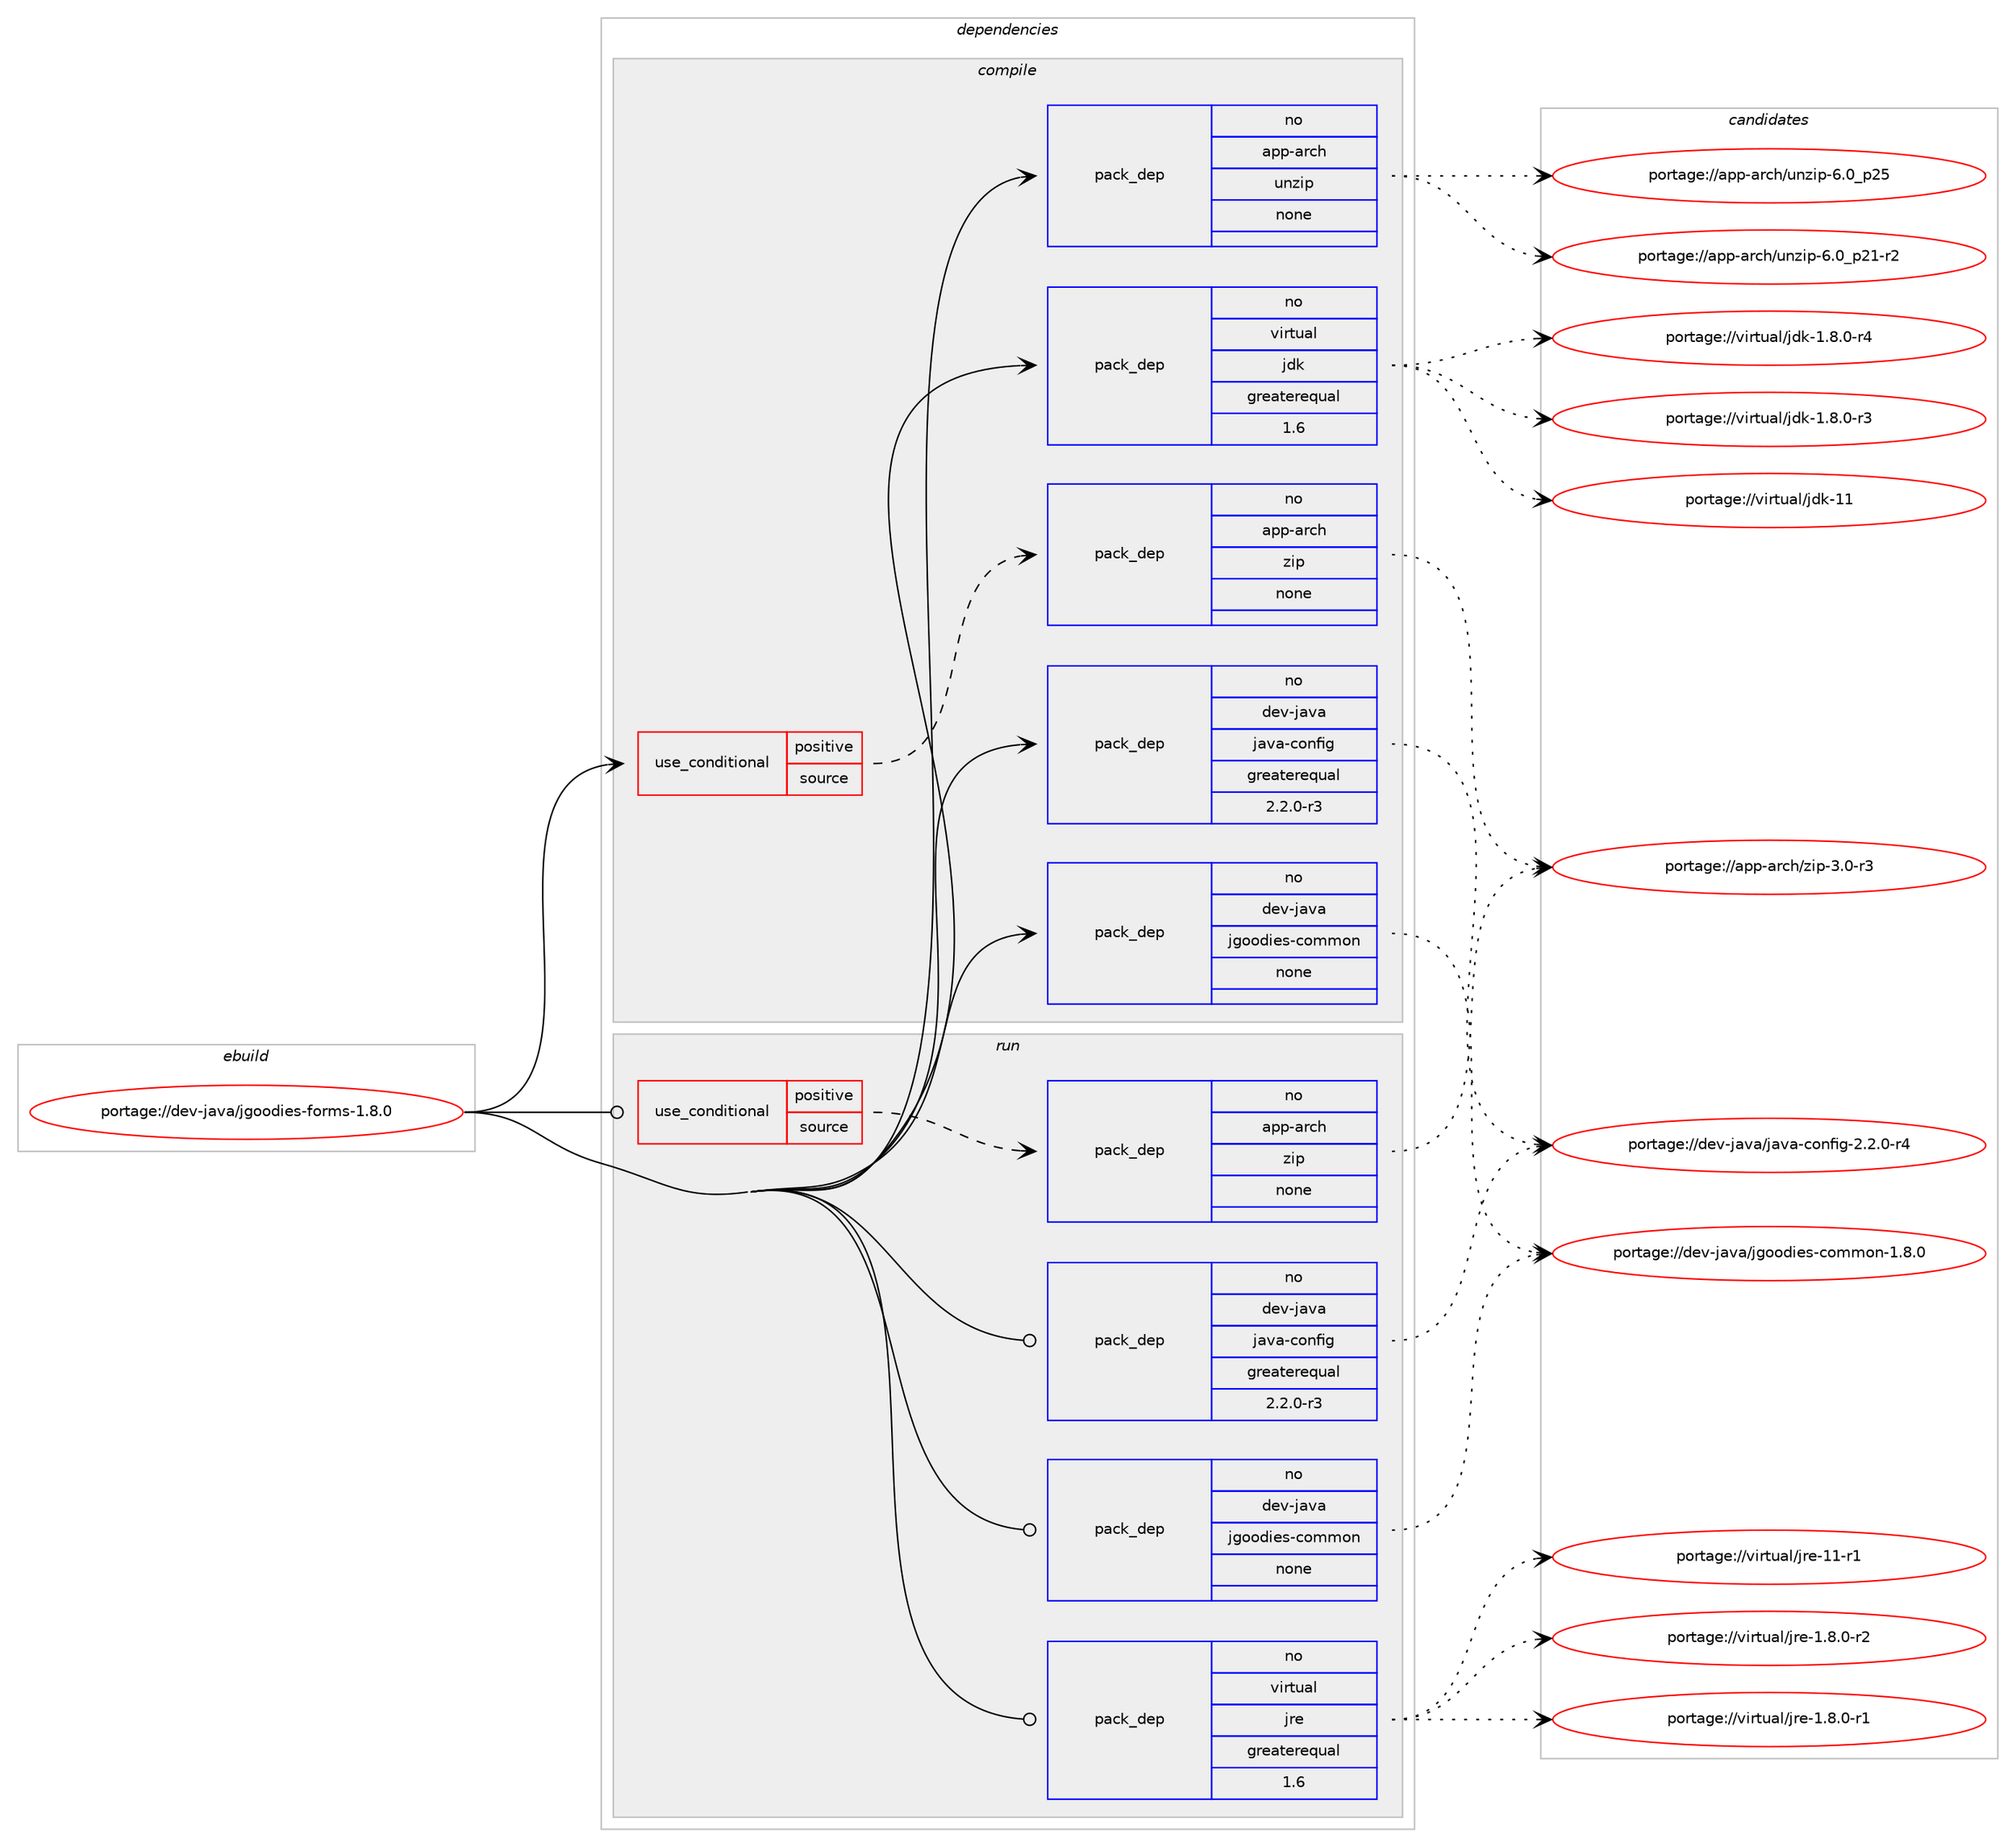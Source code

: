 digraph prolog {

# *************
# Graph options
# *************

newrank=true;
concentrate=true;
compound=true;
graph [rankdir=LR,fontname=Helvetica,fontsize=10,ranksep=1.5];#, ranksep=2.5, nodesep=0.2];
edge  [arrowhead=vee];
node  [fontname=Helvetica,fontsize=10];

# **********
# The ebuild
# **********

subgraph cluster_leftcol {
color=gray;
label=<<i>ebuild</i>>;
id [label="portage://dev-java/jgoodies-forms-1.8.0", color=red, width=4, href="../dev-java/jgoodies-forms-1.8.0.svg"];
}

# ****************
# The dependencies
# ****************

subgraph cluster_midcol {
color=gray;
label=<<i>dependencies</i>>;
subgraph cluster_compile {
fillcolor="#eeeeee";
style=filled;
label=<<i>compile</i>>;
subgraph cond129781 {
dependency529464 [label=<<TABLE BORDER="0" CELLBORDER="1" CELLSPACING="0" CELLPADDING="4"><TR><TD ROWSPAN="3" CELLPADDING="10">use_conditional</TD></TR><TR><TD>positive</TD></TR><TR><TD>source</TD></TR></TABLE>>, shape=none, color=red];
subgraph pack394072 {
dependency529465 [label=<<TABLE BORDER="0" CELLBORDER="1" CELLSPACING="0" CELLPADDING="4" WIDTH="220"><TR><TD ROWSPAN="6" CELLPADDING="30">pack_dep</TD></TR><TR><TD WIDTH="110">no</TD></TR><TR><TD>app-arch</TD></TR><TR><TD>zip</TD></TR><TR><TD>none</TD></TR><TR><TD></TD></TR></TABLE>>, shape=none, color=blue];
}
dependency529464:e -> dependency529465:w [weight=20,style="dashed",arrowhead="vee"];
}
id:e -> dependency529464:w [weight=20,style="solid",arrowhead="vee"];
subgraph pack394073 {
dependency529466 [label=<<TABLE BORDER="0" CELLBORDER="1" CELLSPACING="0" CELLPADDING="4" WIDTH="220"><TR><TD ROWSPAN="6" CELLPADDING="30">pack_dep</TD></TR><TR><TD WIDTH="110">no</TD></TR><TR><TD>app-arch</TD></TR><TR><TD>unzip</TD></TR><TR><TD>none</TD></TR><TR><TD></TD></TR></TABLE>>, shape=none, color=blue];
}
id:e -> dependency529466:w [weight=20,style="solid",arrowhead="vee"];
subgraph pack394074 {
dependency529467 [label=<<TABLE BORDER="0" CELLBORDER="1" CELLSPACING="0" CELLPADDING="4" WIDTH="220"><TR><TD ROWSPAN="6" CELLPADDING="30">pack_dep</TD></TR><TR><TD WIDTH="110">no</TD></TR><TR><TD>dev-java</TD></TR><TR><TD>java-config</TD></TR><TR><TD>greaterequal</TD></TR><TR><TD>2.2.0-r3</TD></TR></TABLE>>, shape=none, color=blue];
}
id:e -> dependency529467:w [weight=20,style="solid",arrowhead="vee"];
subgraph pack394075 {
dependency529468 [label=<<TABLE BORDER="0" CELLBORDER="1" CELLSPACING="0" CELLPADDING="4" WIDTH="220"><TR><TD ROWSPAN="6" CELLPADDING="30">pack_dep</TD></TR><TR><TD WIDTH="110">no</TD></TR><TR><TD>dev-java</TD></TR><TR><TD>jgoodies-common</TD></TR><TR><TD>none</TD></TR><TR><TD></TD></TR></TABLE>>, shape=none, color=blue];
}
id:e -> dependency529468:w [weight=20,style="solid",arrowhead="vee"];
subgraph pack394076 {
dependency529469 [label=<<TABLE BORDER="0" CELLBORDER="1" CELLSPACING="0" CELLPADDING="4" WIDTH="220"><TR><TD ROWSPAN="6" CELLPADDING="30">pack_dep</TD></TR><TR><TD WIDTH="110">no</TD></TR><TR><TD>virtual</TD></TR><TR><TD>jdk</TD></TR><TR><TD>greaterequal</TD></TR><TR><TD>1.6</TD></TR></TABLE>>, shape=none, color=blue];
}
id:e -> dependency529469:w [weight=20,style="solid",arrowhead="vee"];
}
subgraph cluster_compileandrun {
fillcolor="#eeeeee";
style=filled;
label=<<i>compile and run</i>>;
}
subgraph cluster_run {
fillcolor="#eeeeee";
style=filled;
label=<<i>run</i>>;
subgraph cond129782 {
dependency529470 [label=<<TABLE BORDER="0" CELLBORDER="1" CELLSPACING="0" CELLPADDING="4"><TR><TD ROWSPAN="3" CELLPADDING="10">use_conditional</TD></TR><TR><TD>positive</TD></TR><TR><TD>source</TD></TR></TABLE>>, shape=none, color=red];
subgraph pack394077 {
dependency529471 [label=<<TABLE BORDER="0" CELLBORDER="1" CELLSPACING="0" CELLPADDING="4" WIDTH="220"><TR><TD ROWSPAN="6" CELLPADDING="30">pack_dep</TD></TR><TR><TD WIDTH="110">no</TD></TR><TR><TD>app-arch</TD></TR><TR><TD>zip</TD></TR><TR><TD>none</TD></TR><TR><TD></TD></TR></TABLE>>, shape=none, color=blue];
}
dependency529470:e -> dependency529471:w [weight=20,style="dashed",arrowhead="vee"];
}
id:e -> dependency529470:w [weight=20,style="solid",arrowhead="odot"];
subgraph pack394078 {
dependency529472 [label=<<TABLE BORDER="0" CELLBORDER="1" CELLSPACING="0" CELLPADDING="4" WIDTH="220"><TR><TD ROWSPAN="6" CELLPADDING="30">pack_dep</TD></TR><TR><TD WIDTH="110">no</TD></TR><TR><TD>dev-java</TD></TR><TR><TD>java-config</TD></TR><TR><TD>greaterequal</TD></TR><TR><TD>2.2.0-r3</TD></TR></TABLE>>, shape=none, color=blue];
}
id:e -> dependency529472:w [weight=20,style="solid",arrowhead="odot"];
subgraph pack394079 {
dependency529473 [label=<<TABLE BORDER="0" CELLBORDER="1" CELLSPACING="0" CELLPADDING="4" WIDTH="220"><TR><TD ROWSPAN="6" CELLPADDING="30">pack_dep</TD></TR><TR><TD WIDTH="110">no</TD></TR><TR><TD>dev-java</TD></TR><TR><TD>jgoodies-common</TD></TR><TR><TD>none</TD></TR><TR><TD></TD></TR></TABLE>>, shape=none, color=blue];
}
id:e -> dependency529473:w [weight=20,style="solid",arrowhead="odot"];
subgraph pack394080 {
dependency529474 [label=<<TABLE BORDER="0" CELLBORDER="1" CELLSPACING="0" CELLPADDING="4" WIDTH="220"><TR><TD ROWSPAN="6" CELLPADDING="30">pack_dep</TD></TR><TR><TD WIDTH="110">no</TD></TR><TR><TD>virtual</TD></TR><TR><TD>jre</TD></TR><TR><TD>greaterequal</TD></TR><TR><TD>1.6</TD></TR></TABLE>>, shape=none, color=blue];
}
id:e -> dependency529474:w [weight=20,style="solid",arrowhead="odot"];
}
}

# **************
# The candidates
# **************

subgraph cluster_choices {
rank=same;
color=gray;
label=<<i>candidates</i>>;

subgraph choice394072 {
color=black;
nodesep=1;
choice9711211245971149910447122105112455146484511451 [label="portage://app-arch/zip-3.0-r3", color=red, width=4,href="../app-arch/zip-3.0-r3.svg"];
dependency529465:e -> choice9711211245971149910447122105112455146484511451:w [style=dotted,weight="100"];
}
subgraph choice394073 {
color=black;
nodesep=1;
choice971121124597114991044711711012210511245544648951125053 [label="portage://app-arch/unzip-6.0_p25", color=red, width=4,href="../app-arch/unzip-6.0_p25.svg"];
choice9711211245971149910447117110122105112455446489511250494511450 [label="portage://app-arch/unzip-6.0_p21-r2", color=red, width=4,href="../app-arch/unzip-6.0_p21-r2.svg"];
dependency529466:e -> choice971121124597114991044711711012210511245544648951125053:w [style=dotted,weight="100"];
dependency529466:e -> choice9711211245971149910447117110122105112455446489511250494511450:w [style=dotted,weight="100"];
}
subgraph choice394074 {
color=black;
nodesep=1;
choice10010111845106971189747106971189745991111101021051034550465046484511452 [label="portage://dev-java/java-config-2.2.0-r4", color=red, width=4,href="../dev-java/java-config-2.2.0-r4.svg"];
dependency529467:e -> choice10010111845106971189747106971189745991111101021051034550465046484511452:w [style=dotted,weight="100"];
}
subgraph choice394075 {
color=black;
nodesep=1;
choice100101118451069711897471061031111111001051011154599111109109111110454946564648 [label="portage://dev-java/jgoodies-common-1.8.0", color=red, width=4,href="../dev-java/jgoodies-common-1.8.0.svg"];
dependency529468:e -> choice100101118451069711897471061031111111001051011154599111109109111110454946564648:w [style=dotted,weight="100"];
}
subgraph choice394076 {
color=black;
nodesep=1;
choice1181051141161179710847106100107454949 [label="portage://virtual/jdk-11", color=red, width=4,href="../virtual/jdk-11.svg"];
choice11810511411611797108471061001074549465646484511452 [label="portage://virtual/jdk-1.8.0-r4", color=red, width=4,href="../virtual/jdk-1.8.0-r4.svg"];
choice11810511411611797108471061001074549465646484511451 [label="portage://virtual/jdk-1.8.0-r3", color=red, width=4,href="../virtual/jdk-1.8.0-r3.svg"];
dependency529469:e -> choice1181051141161179710847106100107454949:w [style=dotted,weight="100"];
dependency529469:e -> choice11810511411611797108471061001074549465646484511452:w [style=dotted,weight="100"];
dependency529469:e -> choice11810511411611797108471061001074549465646484511451:w [style=dotted,weight="100"];
}
subgraph choice394077 {
color=black;
nodesep=1;
choice9711211245971149910447122105112455146484511451 [label="portage://app-arch/zip-3.0-r3", color=red, width=4,href="../app-arch/zip-3.0-r3.svg"];
dependency529471:e -> choice9711211245971149910447122105112455146484511451:w [style=dotted,weight="100"];
}
subgraph choice394078 {
color=black;
nodesep=1;
choice10010111845106971189747106971189745991111101021051034550465046484511452 [label="portage://dev-java/java-config-2.2.0-r4", color=red, width=4,href="../dev-java/java-config-2.2.0-r4.svg"];
dependency529472:e -> choice10010111845106971189747106971189745991111101021051034550465046484511452:w [style=dotted,weight="100"];
}
subgraph choice394079 {
color=black;
nodesep=1;
choice100101118451069711897471061031111111001051011154599111109109111110454946564648 [label="portage://dev-java/jgoodies-common-1.8.0", color=red, width=4,href="../dev-java/jgoodies-common-1.8.0.svg"];
dependency529473:e -> choice100101118451069711897471061031111111001051011154599111109109111110454946564648:w [style=dotted,weight="100"];
}
subgraph choice394080 {
color=black;
nodesep=1;
choice11810511411611797108471061141014549494511449 [label="portage://virtual/jre-11-r1", color=red, width=4,href="../virtual/jre-11-r1.svg"];
choice11810511411611797108471061141014549465646484511450 [label="portage://virtual/jre-1.8.0-r2", color=red, width=4,href="../virtual/jre-1.8.0-r2.svg"];
choice11810511411611797108471061141014549465646484511449 [label="portage://virtual/jre-1.8.0-r1", color=red, width=4,href="../virtual/jre-1.8.0-r1.svg"];
dependency529474:e -> choice11810511411611797108471061141014549494511449:w [style=dotted,weight="100"];
dependency529474:e -> choice11810511411611797108471061141014549465646484511450:w [style=dotted,weight="100"];
dependency529474:e -> choice11810511411611797108471061141014549465646484511449:w [style=dotted,weight="100"];
}
}

}
